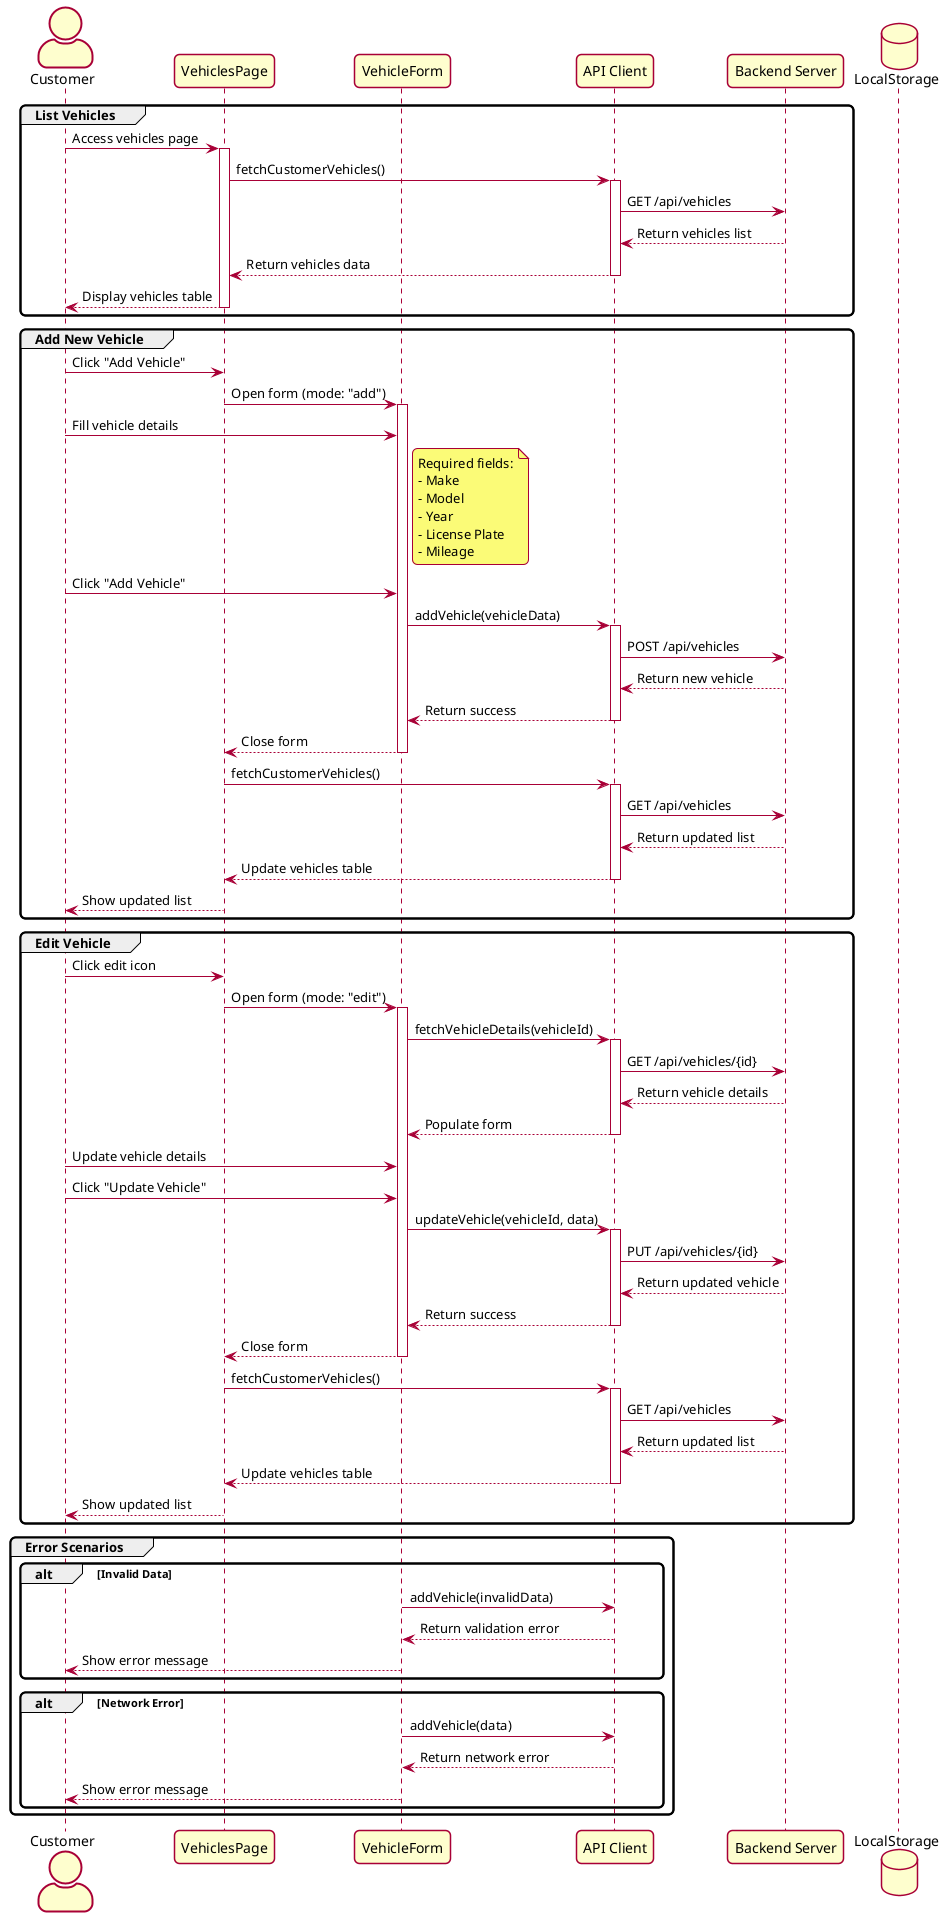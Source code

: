 @startuml Vehicle Management Flow
skin rose 
skinparam actorStyle awesome
skinparam roundcorner 10
skinparam shadowing false

' Actors and Participants
actor Customer
participant "VehiclesPage" as ListPage
participant "VehicleForm" as Form
participant "API Client" as API
participant "Backend Server" as Server
database "LocalStorage" as Storage

' === List Vehicles Flow ===
group List Vehicles
    Customer -> ListPage: Access vehicles page
    activate ListPage
    
    ListPage -> API: fetchCustomerVehicles()
    activate API
    API -> Server: GET /api/vehicles
    Server --> API: Return vehicles list
    API --> ListPage: Return vehicles data
    deactivate API
    
    ListPage --> Customer: Display vehicles table
    deactivate ListPage
end

' === Add New Vehicle Flow ===
group Add New Vehicle
    Customer -> ListPage: Click "Add Vehicle"
    ListPage -> Form: Open form (mode: "add")
    activate Form
    
    Customer -> Form: Fill vehicle details
    Note right of Form
        Required fields:
        - Make
        - Model
        - Year
        - License Plate
        - Mileage
    end note
    
    Customer -> Form: Click "Add Vehicle"
    Form -> API: addVehicle(vehicleData)
    activate API
    API -> Server: POST /api/vehicles
    Server --> API: Return new vehicle
    API --> Form: Return success
    deactivate API
    
    Form --> ListPage: Close form
    deactivate Form
    
    ListPage -> API: fetchCustomerVehicles()
    activate API
    API -> Server: GET /api/vehicles
    Server --> API: Return updated list
    API --> ListPage: Update vehicles table
    deactivate API
    
    ListPage --> Customer: Show updated list
end

' === Edit Vehicle Flow ===
group Edit Vehicle
    Customer -> ListPage: Click edit icon
    ListPage -> Form: Open form (mode: "edit")
    activate Form
    
    Form -> API: fetchVehicleDetails(vehicleId)
    activate API
    API -> Server: GET /api/vehicles/{id}
    Server --> API: Return vehicle details
    API --> Form: Populate form
    deactivate API
    
    Customer -> Form: Update vehicle details
    Customer -> Form: Click "Update Vehicle"
    Form -> API: updateVehicle(vehicleId, data)
    activate API
    API -> Server: PUT /api/vehicles/{id}
    Server --> API: Return updated vehicle
    API --> Form: Return success
    deactivate API
    
    Form --> ListPage: Close form
    deactivate Form
    
    ListPage -> API: fetchCustomerVehicles()
    activate API
    API -> Server: GET /api/vehicles
    Server --> API: Return updated list
    API --> ListPage: Update vehicles table
    deactivate API
    
    ListPage --> Customer: Show updated list
end

' === Error Handling ===
group Error Scenarios
    alt Invalid Data
        Form -> API: addVehicle(invalidData)
        API --> Form: Return validation error
        Form --> Customer: Show error message
    end
    
    alt Network Error
        Form -> API: addVehicle(data)
        API --> Form: Return network error
        Form --> Customer: Show error message
    end
end

@enduml 